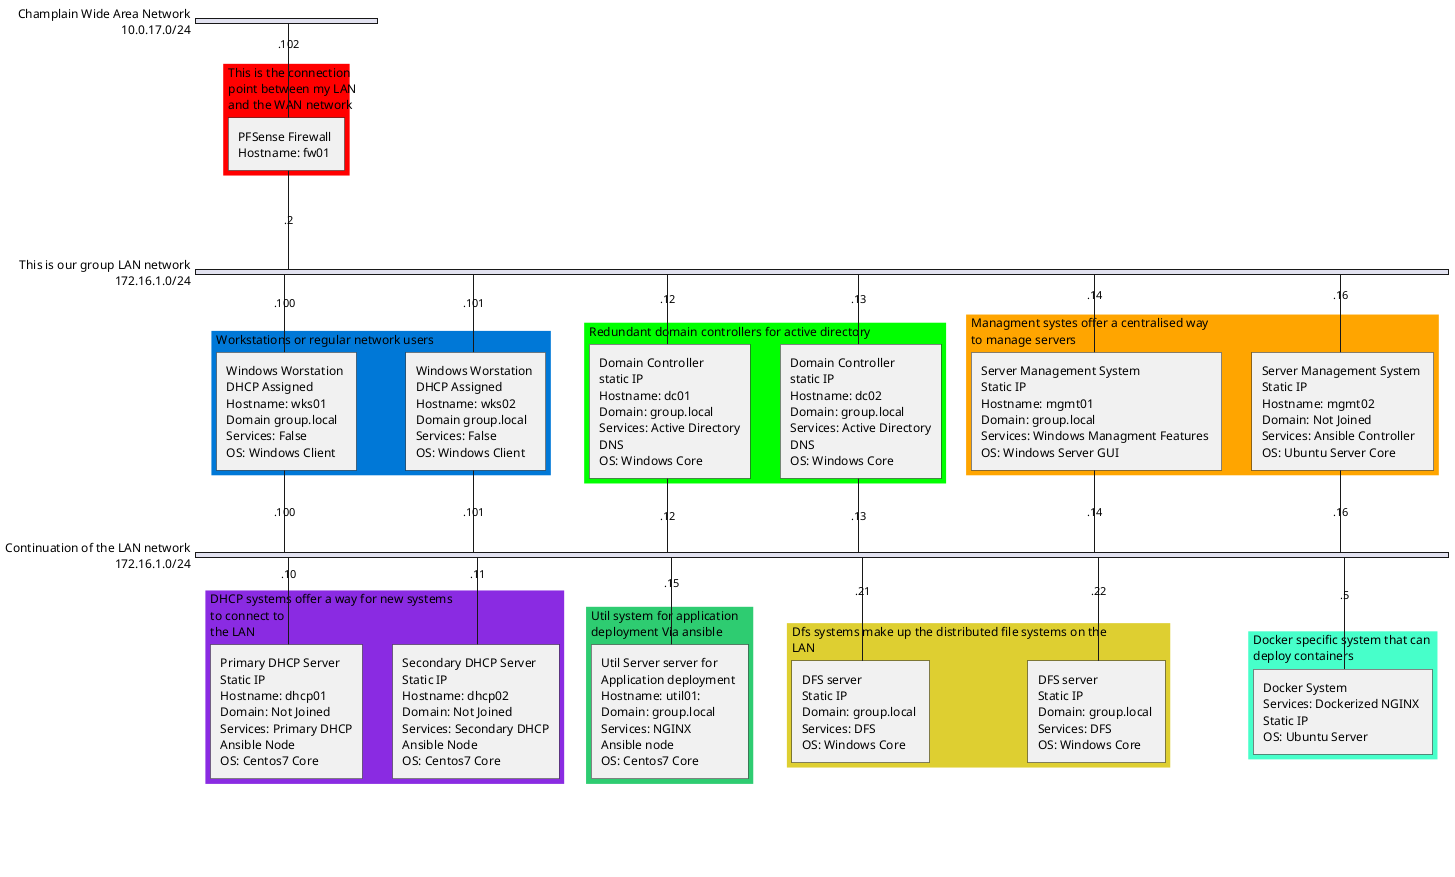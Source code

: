 @startuml Working Network Diagram
skinparam backgroundColor ##F0F0F0

nwdiag {
    
    network WAN {
        address = 10.0.17.0/24
        description = "Champlain Wide Area Network"

        // define group
        group firewall {
            color = "#FF0000";
            fw01 [address = ".102", description = "PFSense Firewall \nHostname: fw01 "]
            description = "This is the connection \npoint between my LAN \nand the WAN network"

        }
    }

    network LAN1 {
        address = 172.16.1.0/24
        description = "This is our group LAN network"
        fw01 [address = ".2"]

        // define group
        group workstations {
            description = "Workstations or regular network users"
            color = "#0078D7";
            wks01 [address = ".100", description = "Windows Worstation \nDHCP Assigned \nHostname: wks01 \nDomain group.local \nServices: False \nOS: Windows Client"]
            wks02 [address = ".101", description = "Windows Worstation \nDHCP Assigned \nHostname: wks02 \nDomain group.local \nServices: False \nOS: Windows Client"]
        }
        // define group
        group domaincontrollers {
            description = "Redundant domain controllers for active directory"
            color = "#00FF00";
            dc01 [address = ".12", description = "Domain Controller \nstatic IP \nHostname: dc01 \nDomain: group.local \nServices: Active Directory, DNS \nOS: Windows Core"]
            dc02 [address = ".13", description = "Domain Controller \nstatic IP \nHostname: dc02 \nDomain: group.local \nServices: Active Directory, DNS \nOS: Windows Core"]

        }
        // define group 
        group managmentsystems {
            description = "Managment systes offer a centralised way \nto manage servers"
            color = "#FFA500";
            mgmt01 [address = ".14", description = "Server Management System \nStatic IP \nHostname: mgmt01 \nDomain: group.local \nServices: Windows Managment Features \nOS: Windows Server GUI"]
            mgmt02 [address = ".16", description = "Server Management System \nStatic IP \nHostname: mgmt02 \nDomain: Not Joined \nServices: Ansible Controller \nOS: Ubuntu Server Core"]
        }
        
    }
    network LAN2 {
        address = 172.16.1.0/24
        description = "Continuation of the LAN network"
        wks01 [address = ".100"]
        wks02 [address = ".101"]
        dc01 [address = ".12"]
        dc02 [address = ".13"]
        mgmt01 [address = ".14"]
        mgmt02 [address = ".16"]



        // define group
        group dhcpsystems {
            description = "DHCP systems offer a way for new systems \nto connect to \nthe LAN"
            color = "#8A2BE2";
            dhcp01 [address = ".10", description = "Primary DHCP Server \nStatic IP \nHostname: dhcp01 \nDomain: Not Joined \nServices: Primary DHCP, Ansible Node \nOS: Centos7 Core"]
            dhcp02 [address = ".11", description = "Secondary DHCP Server \nStatic IP \nHostname: dhcp02 \nDomain: Not Joined \nServices: Secondary DHCP, Ansible Node \nOS: Centos7 Core"]

        }

        // define group 
        group util {
            description = "Util system for application \ndeployment Via ansible"
            color = "#2ECC71";
            util01 [address = ".15", description = "Util Server server for \nApplication deployment \nHostname: util01: \nDomain: group.local \nServices: NGINX, Ansible node \nOS: Centos7 Core"]
        }
        // define group
        group dfs {
            description = "Dfs systems make up the distributed file systems on the \nLAN"
            color = "#decf31";
            dfs01 [address =".21", description = "DFS server \nStatic IP \nDomain: group.local \nServices: DFS \nOS: Windows Core"]
            dfs02 [address =".22", description = "DFS server \nStatic IP \nDomain: group.local \nServices: DFS \nOS: Windows Core"]


        }
        // define group
        group docker {
            description = "Docker specific system that can \ndeploy containers"
            color = "#47FFCA";
            docker01 [address =".5", description ="Docker System \nServices: Dockerized NGINX \nStatic IP \nOS: Ubuntu Server"]
        }
    }

    
}

@enduml